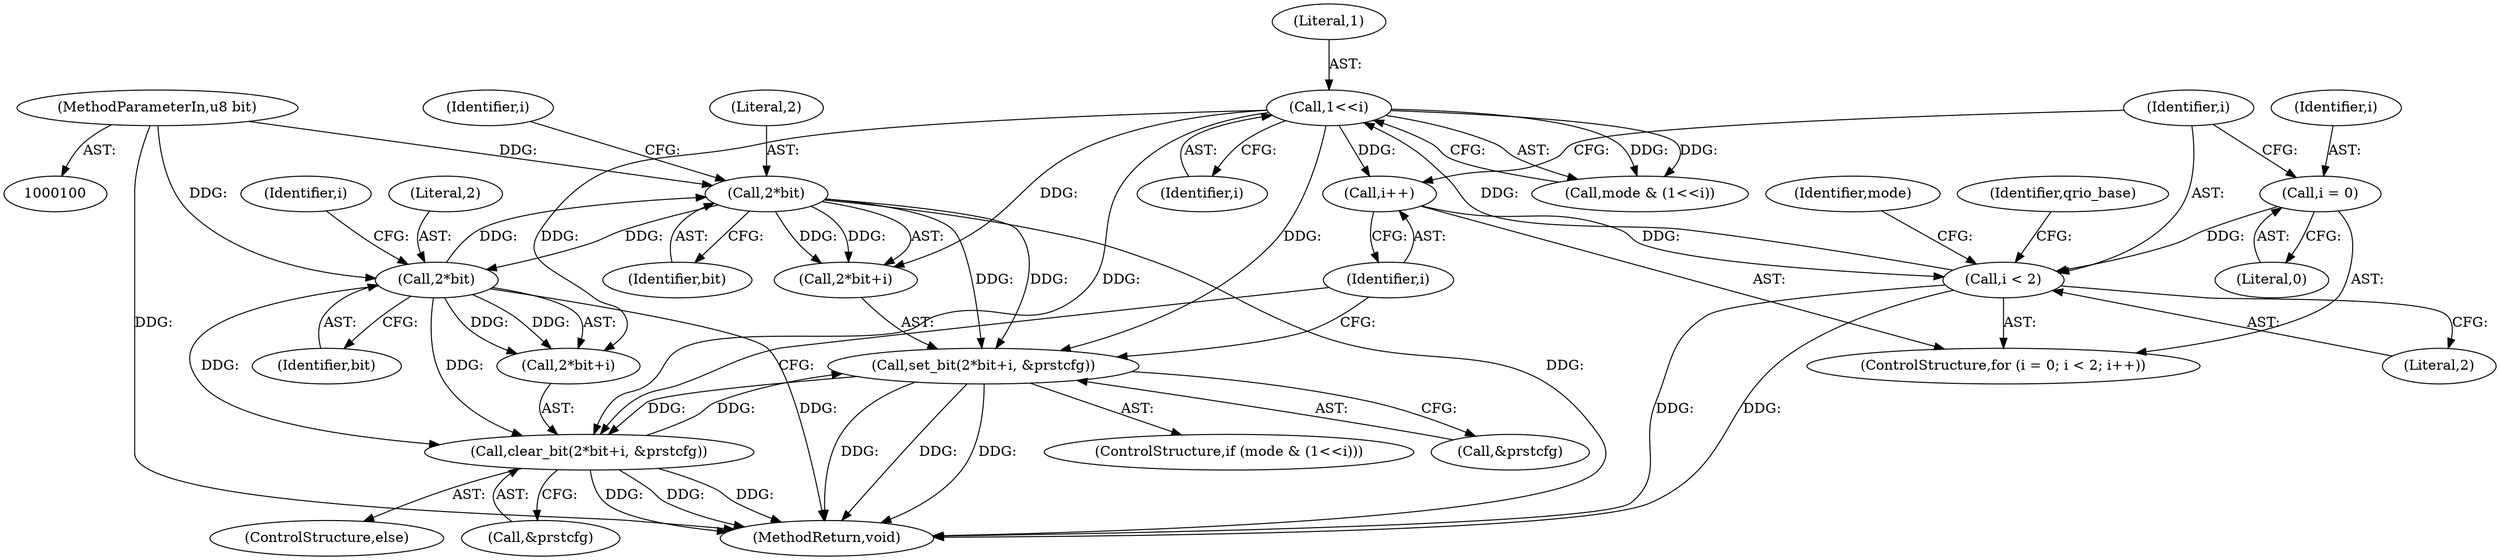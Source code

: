 digraph "1_u-boot_master_0@del" {
"1000134" [label="(Call,set_bit(2*bit+i, &prstcfg))"];
"1000136" [label="(Call,2*bit)"];
"1000145" [label="(Call,2*bit)"];
"1000101" [label="(MethodParameterIn,u8 bit)"];
"1000131" [label="(Call,1<<i)"];
"1000122" [label="(Call,i < 2)"];
"1000125" [label="(Call,i++)"];
"1000119" [label="(Call,i = 0)"];
"1000143" [label="(Call,clear_bit(2*bit+i, &prstcfg))"];
"1000134" [label="(Call,set_bit(2*bit+i, &prstcfg))"];
"1000149" [label="(Call,&prstcfg)"];
"1000145" [label="(Call,2*bit)"];
"1000131" [label="(Call,1<<i)"];
"1000101" [label="(MethodParameterIn,u8 bit)"];
"1000120" [label="(Identifier,i)"];
"1000128" [label="(ControlStructure,if (mode & (1<<i)))"];
"1000130" [label="(Identifier,mode)"];
"1000121" [label="(Literal,0)"];
"1000138" [label="(Identifier,bit)"];
"1000129" [label="(Call,mode & (1<<i))"];
"1000132" [label="(Literal,1)"];
"1000123" [label="(Identifier,i)"];
"1000153" [label="(Identifier,qrio_base)"];
"1000144" [label="(Call,2*bit+i)"];
"1000124" [label="(Literal,2)"];
"1000119" [label="(Call,i = 0)"];
"1000125" [label="(Call,i++)"];
"1000140" [label="(Call,&prstcfg)"];
"1000122" [label="(Call,i < 2)"];
"1000147" [label="(Identifier,bit)"];
"1000136" [label="(Call,2*bit)"];
"1000134" [label="(Call,set_bit(2*bit+i, &prstcfg))"];
"1000156" [label="(MethodReturn,void)"];
"1000137" [label="(Literal,2)"];
"1000142" [label="(ControlStructure,else)"];
"1000133" [label="(Identifier,i)"];
"1000118" [label="(ControlStructure,for (i = 0; i < 2; i++))"];
"1000139" [label="(Identifier,i)"];
"1000135" [label="(Call,2*bit+i)"];
"1000148" [label="(Identifier,i)"];
"1000126" [label="(Identifier,i)"];
"1000146" [label="(Literal,2)"];
"1000143" [label="(Call,clear_bit(2*bit+i, &prstcfg))"];
"1000134" -> "1000128"  [label="AST: "];
"1000134" -> "1000140"  [label="CFG: "];
"1000135" -> "1000134"  [label="AST: "];
"1000140" -> "1000134"  [label="AST: "];
"1000126" -> "1000134"  [label="CFG: "];
"1000134" -> "1000156"  [label="DDG: "];
"1000134" -> "1000156"  [label="DDG: "];
"1000134" -> "1000156"  [label="DDG: "];
"1000136" -> "1000134"  [label="DDG: "];
"1000136" -> "1000134"  [label="DDG: "];
"1000131" -> "1000134"  [label="DDG: "];
"1000143" -> "1000134"  [label="DDG: "];
"1000134" -> "1000143"  [label="DDG: "];
"1000136" -> "1000135"  [label="AST: "];
"1000136" -> "1000138"  [label="CFG: "];
"1000137" -> "1000136"  [label="AST: "];
"1000138" -> "1000136"  [label="AST: "];
"1000139" -> "1000136"  [label="CFG: "];
"1000136" -> "1000156"  [label="DDG: "];
"1000136" -> "1000135"  [label="DDG: "];
"1000136" -> "1000135"  [label="DDG: "];
"1000145" -> "1000136"  [label="DDG: "];
"1000101" -> "1000136"  [label="DDG: "];
"1000136" -> "1000145"  [label="DDG: "];
"1000145" -> "1000144"  [label="AST: "];
"1000145" -> "1000147"  [label="CFG: "];
"1000146" -> "1000145"  [label="AST: "];
"1000147" -> "1000145"  [label="AST: "];
"1000148" -> "1000145"  [label="CFG: "];
"1000145" -> "1000156"  [label="DDG: "];
"1000145" -> "1000143"  [label="DDG: "];
"1000145" -> "1000143"  [label="DDG: "];
"1000145" -> "1000144"  [label="DDG: "];
"1000145" -> "1000144"  [label="DDG: "];
"1000101" -> "1000145"  [label="DDG: "];
"1000101" -> "1000100"  [label="AST: "];
"1000101" -> "1000156"  [label="DDG: "];
"1000131" -> "1000129"  [label="AST: "];
"1000131" -> "1000133"  [label="CFG: "];
"1000132" -> "1000131"  [label="AST: "];
"1000133" -> "1000131"  [label="AST: "];
"1000129" -> "1000131"  [label="CFG: "];
"1000131" -> "1000125"  [label="DDG: "];
"1000131" -> "1000129"  [label="DDG: "];
"1000131" -> "1000129"  [label="DDG: "];
"1000122" -> "1000131"  [label="DDG: "];
"1000131" -> "1000135"  [label="DDG: "];
"1000131" -> "1000143"  [label="DDG: "];
"1000131" -> "1000144"  [label="DDG: "];
"1000122" -> "1000118"  [label="AST: "];
"1000122" -> "1000124"  [label="CFG: "];
"1000123" -> "1000122"  [label="AST: "];
"1000124" -> "1000122"  [label="AST: "];
"1000130" -> "1000122"  [label="CFG: "];
"1000153" -> "1000122"  [label="CFG: "];
"1000122" -> "1000156"  [label="DDG: "];
"1000122" -> "1000156"  [label="DDG: "];
"1000125" -> "1000122"  [label="DDG: "];
"1000119" -> "1000122"  [label="DDG: "];
"1000125" -> "1000118"  [label="AST: "];
"1000125" -> "1000126"  [label="CFG: "];
"1000126" -> "1000125"  [label="AST: "];
"1000123" -> "1000125"  [label="CFG: "];
"1000119" -> "1000118"  [label="AST: "];
"1000119" -> "1000121"  [label="CFG: "];
"1000120" -> "1000119"  [label="AST: "];
"1000121" -> "1000119"  [label="AST: "];
"1000123" -> "1000119"  [label="CFG: "];
"1000143" -> "1000142"  [label="AST: "];
"1000143" -> "1000149"  [label="CFG: "];
"1000144" -> "1000143"  [label="AST: "];
"1000149" -> "1000143"  [label="AST: "];
"1000126" -> "1000143"  [label="CFG: "];
"1000143" -> "1000156"  [label="DDG: "];
"1000143" -> "1000156"  [label="DDG: "];
"1000143" -> "1000156"  [label="DDG: "];
}
